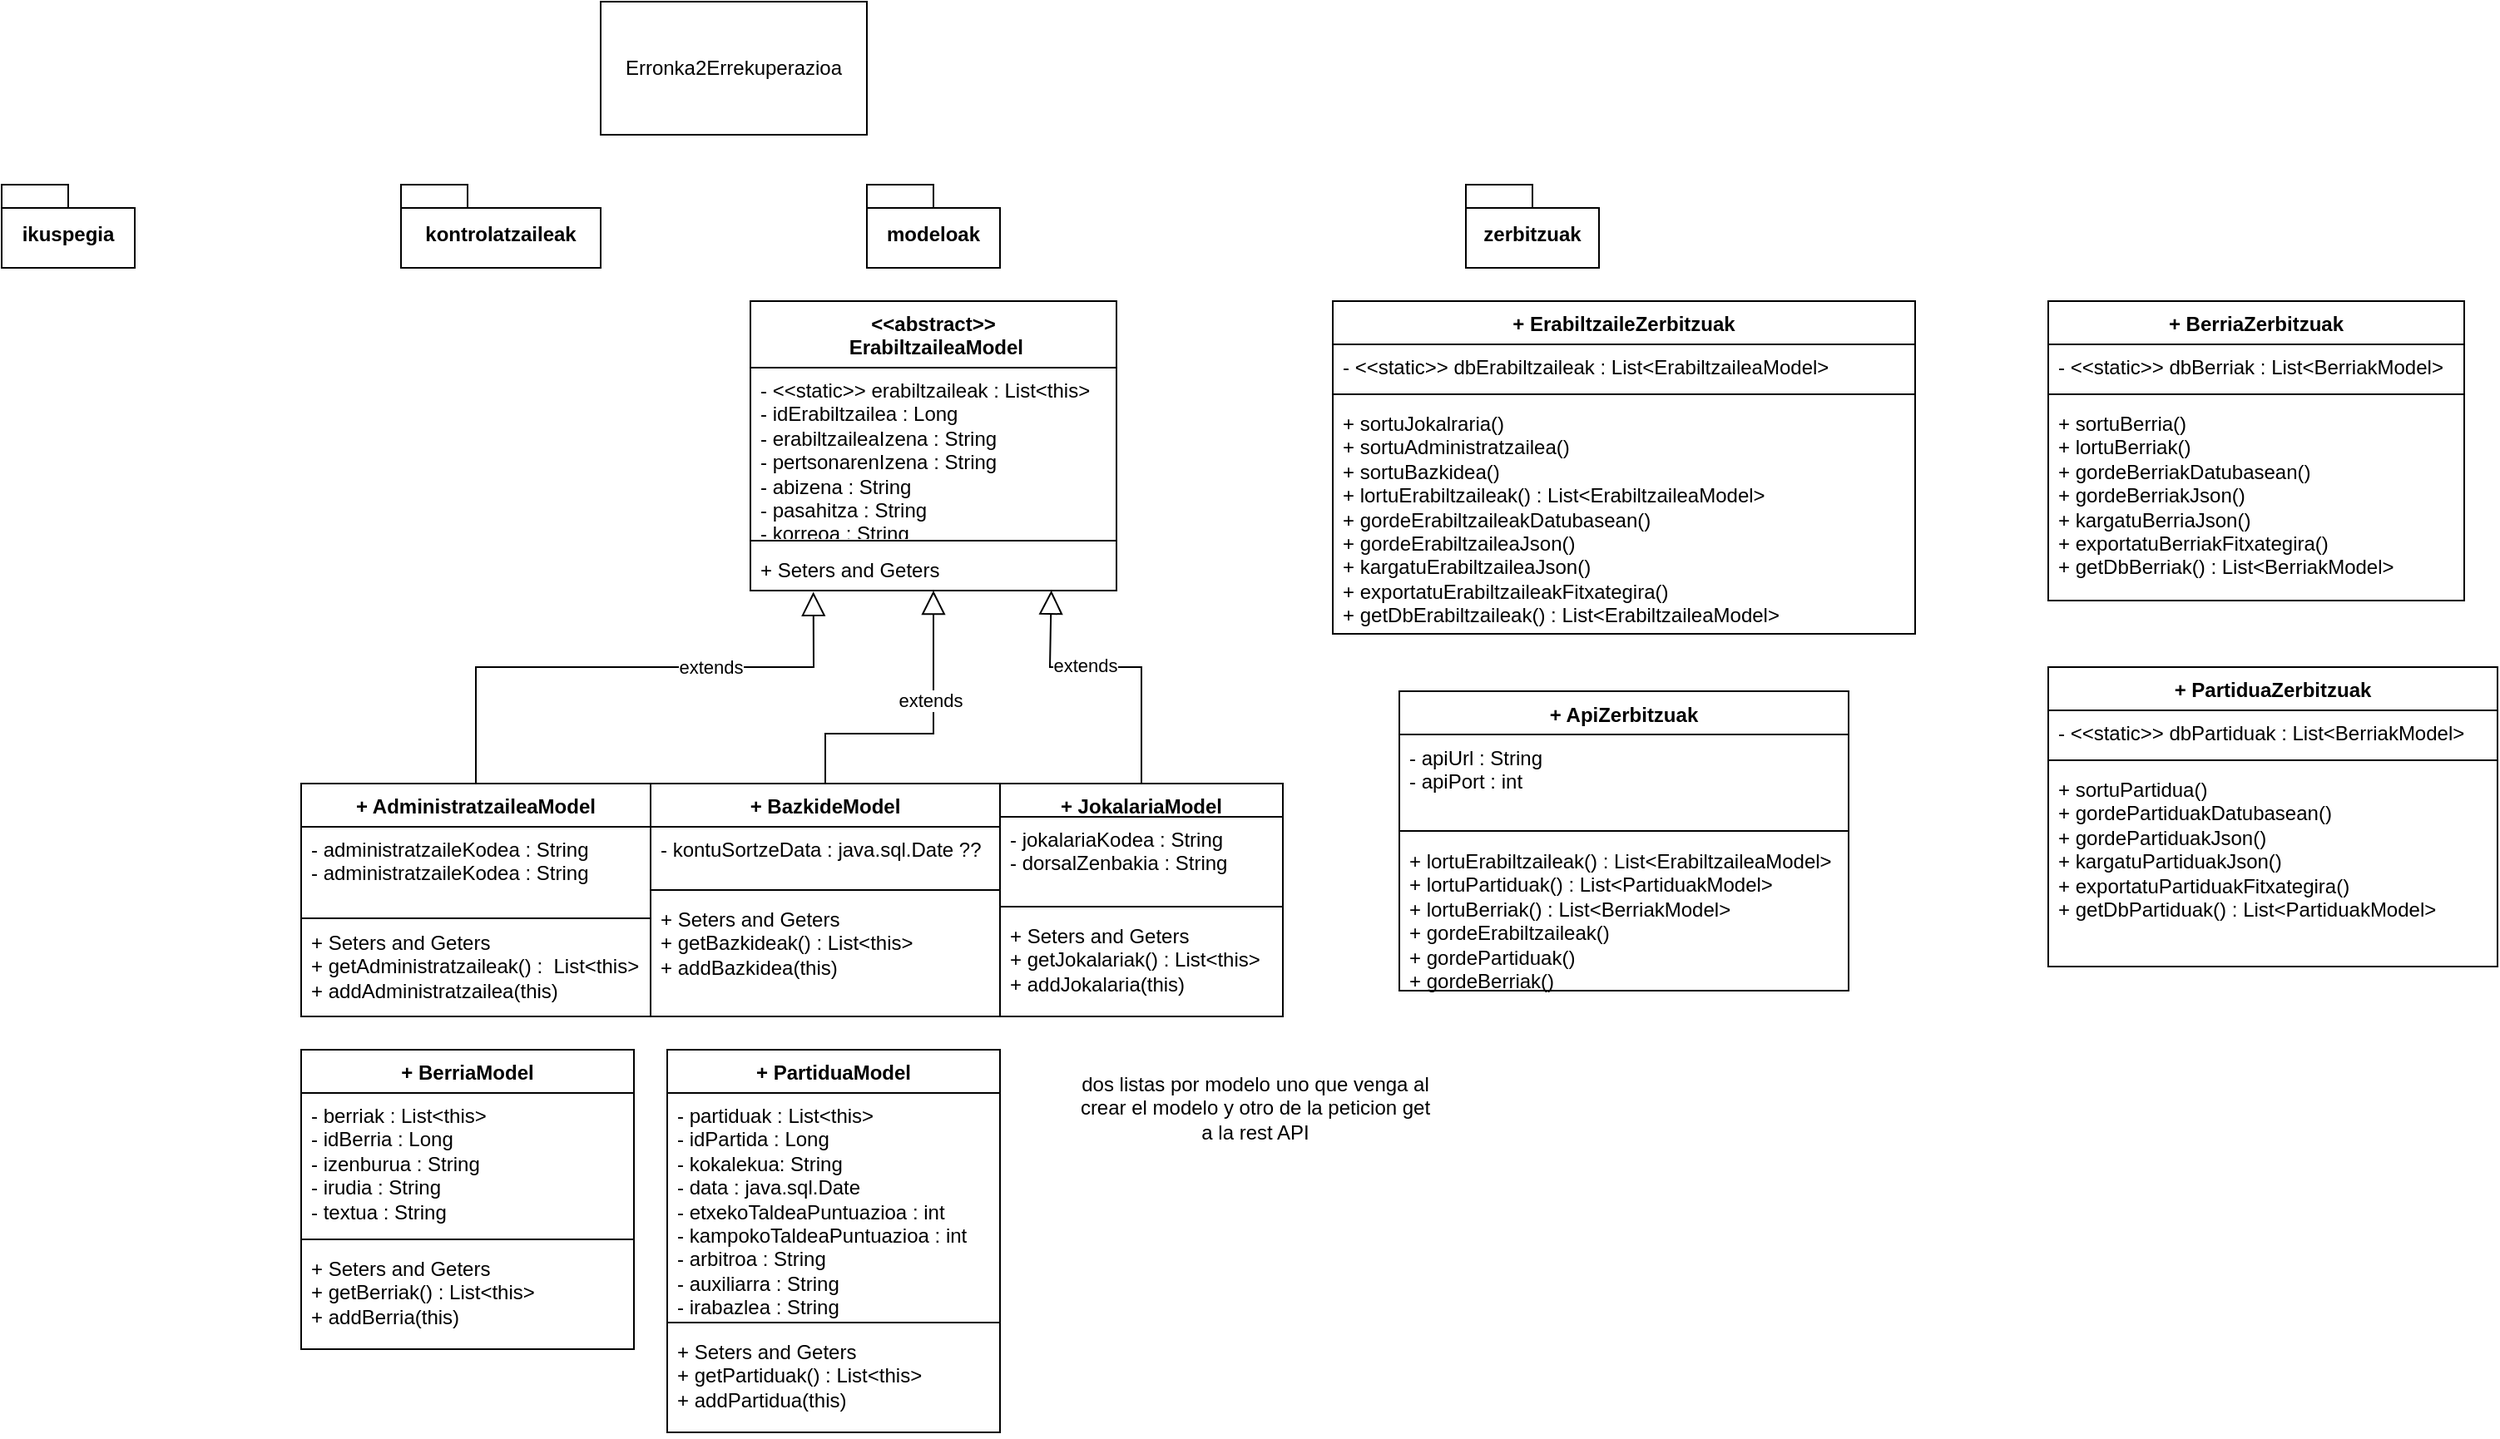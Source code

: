 <mxfile version="24.0.7" type="github">
  <diagram name="Página-1" id="b0td1KGCIOVVUUMVwXor">
    <mxGraphModel dx="1434" dy="746" grid="1" gridSize="10" guides="1" tooltips="1" connect="1" arrows="1" fold="1" page="1" pageScale="1" pageWidth="827" pageHeight="1169" background="#FFFFFF" math="0" shadow="0">
      <root>
        <mxCell id="0" />
        <mxCell id="1" parent="0" />
        <mxCell id="ao7O_Tj5wUaxiQU58cre-1" value="Erronka2Errekuperazioa" style="rounded=0;whiteSpace=wrap;html=1;" parent="1" vertex="1">
          <mxGeometry x="360" y="80" width="160" height="80" as="geometry" />
        </mxCell>
        <mxCell id="ao7O_Tj5wUaxiQU58cre-2" value="ikuspegia" style="shape=folder;fontStyle=1;spacingTop=10;tabWidth=40;tabHeight=14;tabPosition=left;html=1;whiteSpace=wrap;" parent="1" vertex="1">
          <mxGeometry y="190" width="80" height="50" as="geometry" />
        </mxCell>
        <mxCell id="ao7O_Tj5wUaxiQU58cre-3" value="kontrolatzaileak" style="shape=folder;fontStyle=1;spacingTop=10;tabWidth=40;tabHeight=14;tabPosition=left;html=1;whiteSpace=wrap;" parent="1" vertex="1">
          <mxGeometry x="240" y="190" width="120" height="50" as="geometry" />
        </mxCell>
        <mxCell id="ao7O_Tj5wUaxiQU58cre-4" value="modeloak" style="shape=folder;fontStyle=1;spacingTop=10;tabWidth=40;tabHeight=14;tabPosition=left;html=1;whiteSpace=wrap;" parent="1" vertex="1">
          <mxGeometry x="520" y="190" width="80" height="50" as="geometry" />
        </mxCell>
        <mxCell id="ao7O_Tj5wUaxiQU58cre-5" value="zerbitzuak" style="shape=folder;fontStyle=1;spacingTop=10;tabWidth=40;tabHeight=14;tabPosition=left;html=1;whiteSpace=wrap;" parent="1" vertex="1">
          <mxGeometry x="880" y="190" width="80" height="50" as="geometry" />
        </mxCell>
        <mxCell id="ao7O_Tj5wUaxiQU58cre-6" value="&lt;div&gt;&amp;lt;&amp;lt;abstract&amp;gt;&amp;gt;&lt;/div&gt;&amp;nbsp;ErabiltzaileaModel" style="swimlane;fontStyle=1;align=center;verticalAlign=top;childLayout=stackLayout;horizontal=1;startSize=40;horizontalStack=0;resizeParent=1;resizeParentMax=0;resizeLast=0;collapsible=1;marginBottom=0;whiteSpace=wrap;html=1;" parent="1" vertex="1">
          <mxGeometry x="450" y="260" width="220" height="174" as="geometry" />
        </mxCell>
        <mxCell id="ao7O_Tj5wUaxiQU58cre-7" value="&lt;div&gt;- &amp;lt;&amp;lt;static&amp;gt;&amp;gt; erabiltzaileak : List&amp;lt;this&amp;gt;&lt;/div&gt;- idErabiltzailea : Long&lt;div&gt;- erabiltzaileaIzena : String&lt;/div&gt;&lt;div&gt;- pertsonarenIzena : String&lt;/div&gt;&lt;div&gt;- abizena : String&lt;/div&gt;&lt;div&gt;- pasahitza : String&lt;/div&gt;&lt;div&gt;- korreoa : String&lt;/div&gt;" style="text;strokeColor=none;fillColor=none;align=left;verticalAlign=top;spacingLeft=4;spacingRight=4;overflow=hidden;rotatable=0;points=[[0,0.5],[1,0.5]];portConstraint=eastwest;whiteSpace=wrap;html=1;" parent="ao7O_Tj5wUaxiQU58cre-6" vertex="1">
          <mxGeometry y="40" width="220" height="100" as="geometry" />
        </mxCell>
        <mxCell id="ao7O_Tj5wUaxiQU58cre-8" value="" style="line;strokeWidth=1;fillColor=none;align=left;verticalAlign=middle;spacingTop=-1;spacingLeft=3;spacingRight=3;rotatable=0;labelPosition=right;points=[];portConstraint=eastwest;strokeColor=inherit;" parent="ao7O_Tj5wUaxiQU58cre-6" vertex="1">
          <mxGeometry y="140" width="220" height="8" as="geometry" />
        </mxCell>
        <mxCell id="ao7O_Tj5wUaxiQU58cre-9" value="+ Seters and Geters" style="text;strokeColor=none;fillColor=none;align=left;verticalAlign=top;spacingLeft=4;spacingRight=4;overflow=hidden;rotatable=0;points=[[0,0.5],[1,0.5]];portConstraint=eastwest;whiteSpace=wrap;html=1;" parent="ao7O_Tj5wUaxiQU58cre-6" vertex="1">
          <mxGeometry y="148" width="220" height="26" as="geometry" />
        </mxCell>
        <mxCell id="ao7O_Tj5wUaxiQU58cre-10" value="+ JokalariaModel" style="swimlane;fontStyle=1;align=center;verticalAlign=top;childLayout=stackLayout;horizontal=1;startSize=20;horizontalStack=0;resizeParent=1;resizeParentMax=0;resizeLast=0;collapsible=1;marginBottom=0;whiteSpace=wrap;html=1;" parent="1" vertex="1">
          <mxGeometry x="600" y="550" width="170" height="140" as="geometry" />
        </mxCell>
        <mxCell id="LetN_RV759guSiDP1PKQ-1" value="&lt;div&gt;&lt;span style=&quot;background-color: initial;&quot;&gt;- jokalariaKodea : String&lt;/span&gt;&lt;br&gt;&lt;/div&gt;&lt;div&gt;- dorsalZenbakia : String&lt;/div&gt;" style="text;strokeColor=none;fillColor=none;align=left;verticalAlign=top;spacingLeft=4;spacingRight=4;overflow=hidden;rotatable=0;points=[[0,0.5],[1,0.5]];portConstraint=eastwest;whiteSpace=wrap;html=1;" parent="ao7O_Tj5wUaxiQU58cre-10" vertex="1">
          <mxGeometry y="20" width="170" height="50" as="geometry" />
        </mxCell>
        <mxCell id="ao7O_Tj5wUaxiQU58cre-12" value="" style="line;strokeWidth=1;fillColor=none;align=left;verticalAlign=middle;spacingTop=-1;spacingLeft=3;spacingRight=3;rotatable=0;labelPosition=right;points=[];portConstraint=eastwest;strokeColor=inherit;" parent="ao7O_Tj5wUaxiQU58cre-10" vertex="1">
          <mxGeometry y="70" width="170" height="8" as="geometry" />
        </mxCell>
        <mxCell id="ao7O_Tj5wUaxiQU58cre-13" value="+ Seters and Geters&lt;div&gt;+ getJokalariak() : List&amp;lt;this&amp;gt;&lt;/div&gt;&lt;div&gt;+ addJokalaria(this)&lt;/div&gt;" style="text;strokeColor=none;fillColor=none;align=left;verticalAlign=top;spacingLeft=4;spacingRight=4;overflow=hidden;rotatable=0;points=[[0,0.5],[1,0.5]];portConstraint=eastwest;whiteSpace=wrap;html=1;" parent="ao7O_Tj5wUaxiQU58cre-10" vertex="1">
          <mxGeometry y="78" width="170" height="62" as="geometry" />
        </mxCell>
        <mxCell id="LetN_RV759guSiDP1PKQ-2" value="+ BazkideModel" style="swimlane;fontStyle=1;align=center;verticalAlign=top;childLayout=stackLayout;horizontal=1;startSize=26;horizontalStack=0;resizeParent=1;resizeParentMax=0;resizeLast=0;collapsible=1;marginBottom=0;whiteSpace=wrap;html=1;" parent="1" vertex="1">
          <mxGeometry x="390" y="550" width="210" height="140" as="geometry" />
        </mxCell>
        <mxCell id="LetN_RV759guSiDP1PKQ-3" value="&lt;div&gt;&lt;span style=&quot;background-color: initial;&quot;&gt;-&amp;nbsp;kontuSortzeData : java.sql.Date ??&lt;/span&gt;&lt;br&gt;&lt;/div&gt;" style="text;strokeColor=none;fillColor=none;align=left;verticalAlign=top;spacingLeft=4;spacingRight=4;overflow=hidden;rotatable=0;points=[[0,0.5],[1,0.5]];portConstraint=eastwest;whiteSpace=wrap;html=1;" parent="LetN_RV759guSiDP1PKQ-2" vertex="1">
          <mxGeometry y="26" width="210" height="34" as="geometry" />
        </mxCell>
        <mxCell id="LetN_RV759guSiDP1PKQ-4" value="" style="line;strokeWidth=1;fillColor=none;align=left;verticalAlign=middle;spacingTop=-1;spacingLeft=3;spacingRight=3;rotatable=0;labelPosition=right;points=[];portConstraint=eastwest;strokeColor=inherit;" parent="LetN_RV759guSiDP1PKQ-2" vertex="1">
          <mxGeometry y="60" width="210" height="8" as="geometry" />
        </mxCell>
        <mxCell id="LetN_RV759guSiDP1PKQ-5" value="+ Seters and Geters&lt;div&gt;+ getBazkideak() : List&amp;lt;this&amp;gt;&lt;/div&gt;&lt;div&gt;+ addBazkidea(this)&lt;/div&gt;" style="text;strokeColor=none;fillColor=none;align=left;verticalAlign=top;spacingLeft=4;spacingRight=4;overflow=hidden;rotatable=0;points=[[0,0.5],[1,0.5]];portConstraint=eastwest;whiteSpace=wrap;html=1;" parent="LetN_RV759guSiDP1PKQ-2" vertex="1">
          <mxGeometry y="68" width="210" height="72" as="geometry" />
        </mxCell>
        <mxCell id="LetN_RV759guSiDP1PKQ-7" value="+ AdministratzaileaModel" style="swimlane;fontStyle=1;align=center;verticalAlign=top;childLayout=stackLayout;horizontal=1;startSize=26;horizontalStack=0;resizeParent=1;resizeParentMax=0;resizeLast=0;collapsible=1;marginBottom=0;whiteSpace=wrap;html=1;" parent="1" vertex="1">
          <mxGeometry x="180" y="550" width="210" height="140" as="geometry" />
        </mxCell>
        <mxCell id="LetN_RV759guSiDP1PKQ-11" value="&lt;div&gt;&lt;span style=&quot;background-color: initial;&quot;&gt;-&amp;nbsp;administratzaileKodea : String&lt;/span&gt;&lt;br&gt;&lt;/div&gt;&lt;div&gt;-&amp;nbsp;administratzaileKodea : String&lt;br&gt;&lt;/div&gt;" style="text;strokeColor=none;fillColor=none;align=left;verticalAlign=top;spacingLeft=4;spacingRight=4;overflow=hidden;rotatable=0;points=[[0,0.5],[1,0.5]];portConstraint=eastwest;whiteSpace=wrap;html=1;" parent="LetN_RV759guSiDP1PKQ-7" vertex="1">
          <mxGeometry y="26" width="210" height="54" as="geometry" />
        </mxCell>
        <mxCell id="LetN_RV759guSiDP1PKQ-9" value="" style="line;strokeWidth=1;fillColor=none;align=left;verticalAlign=middle;spacingTop=-1;spacingLeft=3;spacingRight=3;rotatable=0;labelPosition=right;points=[];portConstraint=eastwest;strokeColor=inherit;" parent="LetN_RV759guSiDP1PKQ-7" vertex="1">
          <mxGeometry y="80" width="210" height="2" as="geometry" />
        </mxCell>
        <mxCell id="LetN_RV759guSiDP1PKQ-10" value="+ Seters and Geters&lt;div&gt;+ getAdministratzaileak() :&amp;nbsp; List&amp;lt;this&amp;gt;&lt;/div&gt;&lt;div&gt;+ addAdministratzailea(this)&lt;/div&gt;" style="text;strokeColor=none;fillColor=none;align=left;verticalAlign=top;spacingLeft=4;spacingRight=4;overflow=hidden;rotatable=0;points=[[0,0.5],[1,0.5]];portConstraint=eastwest;whiteSpace=wrap;html=1;" parent="LetN_RV759guSiDP1PKQ-7" vertex="1">
          <mxGeometry y="82" width="210" height="58" as="geometry" />
        </mxCell>
        <mxCell id="LetN_RV759guSiDP1PKQ-14" value="" style="endArrow=block;endFill=0;endSize=12;html=1;rounded=0;exitX=0.5;exitY=0;exitDx=0;exitDy=0;entryX=0.822;entryY=0.995;entryDx=0;entryDy=0;entryPerimeter=0;" parent="1" source="ao7O_Tj5wUaxiQU58cre-10" target="ao7O_Tj5wUaxiQU58cre-9" edge="1">
          <mxGeometry width="160" relative="1" as="geometry">
            <mxPoint x="460" y="470" as="sourcePoint" />
            <mxPoint x="620" y="470" as="targetPoint" />
            <Array as="points">
              <mxPoint x="685" y="480" />
              <mxPoint x="630" y="480" />
            </Array>
          </mxGeometry>
        </mxCell>
        <mxCell id="46B2_eWp2keLHhOhj212-5" value="extends" style="edgeLabel;html=1;align=center;verticalAlign=middle;resizable=0;points=[];" parent="LetN_RV759guSiDP1PKQ-14" vertex="1" connectable="0">
          <mxGeometry x="0.223" y="-1" relative="1" as="geometry">
            <mxPoint as="offset" />
          </mxGeometry>
        </mxCell>
        <mxCell id="LetN_RV759guSiDP1PKQ-15" value="" style="endArrow=block;endFill=0;endSize=12;html=1;rounded=0;exitX=0.5;exitY=0;exitDx=0;exitDy=0;" parent="1" source="LetN_RV759guSiDP1PKQ-2" target="ao7O_Tj5wUaxiQU58cre-9" edge="1">
          <mxGeometry width="160" relative="1" as="geometry">
            <mxPoint x="520" y="550" as="sourcePoint" />
            <mxPoint x="452" y="434" as="targetPoint" />
            <Array as="points">
              <mxPoint x="495" y="520" />
              <mxPoint x="560" y="520" />
            </Array>
          </mxGeometry>
        </mxCell>
        <mxCell id="46B2_eWp2keLHhOhj212-6" value="extends" style="edgeLabel;html=1;align=center;verticalAlign=middle;resizable=0;points=[];" parent="LetN_RV759guSiDP1PKQ-15" vertex="1" connectable="0">
          <mxGeometry x="0.277" y="2" relative="1" as="geometry">
            <mxPoint as="offset" />
          </mxGeometry>
        </mxCell>
        <mxCell id="LetN_RV759guSiDP1PKQ-16" value="" style="endArrow=block;endFill=0;endSize=12;html=1;rounded=0;exitX=0.5;exitY=0;exitDx=0;exitDy=0;entryX=0.172;entryY=1.031;entryDx=0;entryDy=0;entryPerimeter=0;" parent="1" source="LetN_RV759guSiDP1PKQ-7" target="ao7O_Tj5wUaxiQU58cre-9" edge="1">
          <mxGeometry width="160" relative="1" as="geometry">
            <mxPoint x="320" y="550" as="sourcePoint" />
            <mxPoint x="365" y="434" as="targetPoint" />
            <Array as="points">
              <mxPoint x="285" y="480" />
              <mxPoint x="488" y="480" />
            </Array>
          </mxGeometry>
        </mxCell>
        <mxCell id="46B2_eWp2keLHhOhj212-7" value="extends" style="edgeLabel;html=1;align=center;verticalAlign=middle;resizable=0;points=[];" parent="LetN_RV759guSiDP1PKQ-16" vertex="1" connectable="0">
          <mxGeometry x="0.323" relative="1" as="geometry">
            <mxPoint as="offset" />
          </mxGeometry>
        </mxCell>
        <mxCell id="LetN_RV759guSiDP1PKQ-21" value="+ BerriaModel" style="swimlane;fontStyle=1;align=center;verticalAlign=top;childLayout=stackLayout;horizontal=1;startSize=26;horizontalStack=0;resizeParent=1;resizeParentMax=0;resizeLast=0;collapsible=1;marginBottom=0;whiteSpace=wrap;html=1;" parent="1" vertex="1">
          <mxGeometry x="180" y="710" width="200" height="180" as="geometry" />
        </mxCell>
        <mxCell id="LetN_RV759guSiDP1PKQ-22" value="&lt;div&gt;- berriak : List&amp;lt;this&amp;gt;&lt;/div&gt;- idBerria : Long&lt;div&gt;- izenburua : String&lt;/div&gt;&lt;div&gt;- irudia : String&lt;/div&gt;&lt;div&gt;- textua : String&lt;/div&gt;" style="text;strokeColor=none;fillColor=none;align=left;verticalAlign=top;spacingLeft=4;spacingRight=4;overflow=hidden;rotatable=0;points=[[0,0.5],[1,0.5]];portConstraint=eastwest;whiteSpace=wrap;html=1;" parent="LetN_RV759guSiDP1PKQ-21" vertex="1">
          <mxGeometry y="26" width="200" height="84" as="geometry" />
        </mxCell>
        <mxCell id="LetN_RV759guSiDP1PKQ-23" value="" style="line;strokeWidth=1;fillColor=none;align=left;verticalAlign=middle;spacingTop=-1;spacingLeft=3;spacingRight=3;rotatable=0;labelPosition=right;points=[];portConstraint=eastwest;strokeColor=inherit;" parent="LetN_RV759guSiDP1PKQ-21" vertex="1">
          <mxGeometry y="110" width="200" height="8" as="geometry" />
        </mxCell>
        <mxCell id="LetN_RV759guSiDP1PKQ-24" value="+ Seters and Geters&lt;div&gt;+ getBerriak() : List&amp;lt;this&amp;gt;&lt;/div&gt;&lt;div&gt;+ addBerria(this)&amp;nbsp;&lt;/div&gt;" style="text;strokeColor=none;fillColor=none;align=left;verticalAlign=top;spacingLeft=4;spacingRight=4;overflow=hidden;rotatable=0;points=[[0,0.5],[1,0.5]];portConstraint=eastwest;whiteSpace=wrap;html=1;" parent="LetN_RV759guSiDP1PKQ-21" vertex="1">
          <mxGeometry y="118" width="200" height="62" as="geometry" />
        </mxCell>
        <mxCell id="LetN_RV759guSiDP1PKQ-25" value="+ PartiduaModel" style="swimlane;fontStyle=1;align=center;verticalAlign=top;childLayout=stackLayout;horizontal=1;startSize=26;horizontalStack=0;resizeParent=1;resizeParentMax=0;resizeLast=0;collapsible=1;marginBottom=0;whiteSpace=wrap;html=1;" parent="1" vertex="1">
          <mxGeometry x="400" y="710" width="200" height="230" as="geometry" />
        </mxCell>
        <mxCell id="LetN_RV759guSiDP1PKQ-26" value="&lt;div&gt;- partiduak : List&amp;lt;this&amp;gt;&lt;/div&gt;- idPartida : Long&lt;div&gt;- kokalekua: String&lt;/div&gt;&lt;div&gt;&lt;span style=&quot;background-color: initial;&quot;&gt;- data : java.sql.Date&lt;/span&gt;&lt;/div&gt;&lt;div&gt;&lt;span style=&quot;background-color: initial;&quot;&gt;-&amp;nbsp;&lt;/span&gt;&lt;span style=&quot;background-color: initial;&quot;&gt;etxekoTaldeaPuntuazioa : int&lt;/span&gt;&lt;br&gt;&lt;/div&gt;&lt;div&gt;&lt;span style=&quot;background-color: initial;&quot;&gt;-&amp;nbsp;&lt;/span&gt;&lt;span style=&quot;background-color: initial;&quot;&gt;kampokoTaldeaPuntuazioa : int&lt;/span&gt;&lt;/div&gt;&lt;div&gt;&lt;span style=&quot;background-color: initial;&quot;&gt;- arbitroa : String&lt;/span&gt;&lt;/div&gt;&lt;div&gt;&lt;span style=&quot;background-color: initial;&quot;&gt;- auxiliarra : String&lt;/span&gt;&lt;/div&gt;&lt;div&gt;&lt;span style=&quot;background-color: initial;&quot;&gt;- irabazlea : String&lt;/span&gt;&lt;/div&gt;&lt;div&gt;&lt;span style=&quot;background-color: initial;&quot;&gt;- aktaFintxategiaLink : String&lt;/span&gt;&lt;/div&gt;" style="text;strokeColor=none;fillColor=none;align=left;verticalAlign=top;spacingLeft=4;spacingRight=4;overflow=hidden;rotatable=0;points=[[0,0.5],[1,0.5]];portConstraint=eastwest;whiteSpace=wrap;html=1;" parent="LetN_RV759guSiDP1PKQ-25" vertex="1">
          <mxGeometry y="26" width="200" height="134" as="geometry" />
        </mxCell>
        <mxCell id="LetN_RV759guSiDP1PKQ-27" value="" style="line;strokeWidth=1;fillColor=none;align=left;verticalAlign=middle;spacingTop=-1;spacingLeft=3;spacingRight=3;rotatable=0;labelPosition=right;points=[];portConstraint=eastwest;strokeColor=inherit;" parent="LetN_RV759guSiDP1PKQ-25" vertex="1">
          <mxGeometry y="160" width="200" height="8" as="geometry" />
        </mxCell>
        <mxCell id="LetN_RV759guSiDP1PKQ-28" value="+ Seters and Geters&lt;div&gt;+ getPartiduak() : List&amp;lt;this&amp;gt;&lt;/div&gt;&lt;div&gt;+ addPartidua(this)&amp;nbsp;&lt;/div&gt;" style="text;strokeColor=none;fillColor=none;align=left;verticalAlign=top;spacingLeft=4;spacingRight=4;overflow=hidden;rotatable=0;points=[[0,0.5],[1,0.5]];portConstraint=eastwest;whiteSpace=wrap;html=1;" parent="LetN_RV759guSiDP1PKQ-25" vertex="1">
          <mxGeometry y="168" width="200" height="62" as="geometry" />
        </mxCell>
        <mxCell id="LetN_RV759guSiDP1PKQ-30" style="edgeStyle=orthogonalEdgeStyle;rounded=0;orthogonalLoop=1;jettySize=auto;html=1;entryX=1;entryY=1.1;entryDx=0;entryDy=0;entryPerimeter=0;" parent="1" edge="1">
          <mxGeometry relative="1" as="geometry">
            <mxPoint x="750" y="310" as="sourcePoint" />
            <mxPoint x="750" y="310" as="targetPoint" />
          </mxGeometry>
        </mxCell>
        <mxCell id="LetN_RV759guSiDP1PKQ-31" value="+ ErabiltzaileZerbitzuak" style="swimlane;fontStyle=1;align=center;verticalAlign=top;childLayout=stackLayout;horizontal=1;startSize=26;horizontalStack=0;resizeParent=1;resizeParentMax=0;resizeLast=0;collapsible=1;marginBottom=0;whiteSpace=wrap;html=1;" parent="1" vertex="1">
          <mxGeometry x="800" y="260" width="350" height="200" as="geometry" />
        </mxCell>
        <mxCell id="LetN_RV759guSiDP1PKQ-32" value="- &amp;lt;&amp;lt;static&amp;gt;&amp;gt;&amp;nbsp;dbErabiltzaileak : List&amp;lt;ErabiltzaileaModel&amp;gt;" style="text;strokeColor=none;fillColor=none;align=left;verticalAlign=top;spacingLeft=4;spacingRight=4;overflow=hidden;rotatable=0;points=[[0,0.5],[1,0.5]];portConstraint=eastwest;whiteSpace=wrap;html=1;" parent="LetN_RV759guSiDP1PKQ-31" vertex="1">
          <mxGeometry y="26" width="350" height="26" as="geometry" />
        </mxCell>
        <mxCell id="LetN_RV759guSiDP1PKQ-33" value="" style="line;strokeWidth=1;fillColor=none;align=left;verticalAlign=middle;spacingTop=-1;spacingLeft=3;spacingRight=3;rotatable=0;labelPosition=right;points=[];portConstraint=eastwest;strokeColor=inherit;" parent="LetN_RV759guSiDP1PKQ-31" vertex="1">
          <mxGeometry y="52" width="350" height="8" as="geometry" />
        </mxCell>
        <mxCell id="LetN_RV759guSiDP1PKQ-34" value="+ sortuJokalraria()&lt;div&gt;+ sortuAdministratzailea()&lt;/div&gt;&lt;div&gt;+ sortuBazkidea()&lt;/div&gt;&lt;div&gt;+ lortuErabiltzaileak() : List&amp;lt;ErabiltzaileaModel&amp;gt;&lt;/div&gt;&lt;div&gt;+ gordeErabiltzaileakDatubasean()&lt;/div&gt;&lt;div&gt;+ gordeErabiltzaileaJson()&lt;/div&gt;&lt;div&gt;+ kargatuErabiltzaileaJson()&lt;/div&gt;&lt;div&gt;+ exportatuErabiltzaileakFitxategira()&lt;/div&gt;&lt;div&gt;+ getDbErabiltzaileak() :&amp;nbsp;&lt;span style=&quot;background-color: initial;&quot;&gt;List&amp;lt;ErabiltzaileaModel&amp;gt;&lt;/span&gt;&lt;/div&gt;" style="text;strokeColor=none;fillColor=none;align=left;verticalAlign=top;spacingLeft=4;spacingRight=4;overflow=hidden;rotatable=0;points=[[0,0.5],[1,0.5]];portConstraint=eastwest;whiteSpace=wrap;html=1;" parent="LetN_RV759guSiDP1PKQ-31" vertex="1">
          <mxGeometry y="60" width="350" height="140" as="geometry" />
        </mxCell>
        <mxCell id="LetN_RV759guSiDP1PKQ-36" value="dos listas por modelo uno que venga al crear el modelo y otro de la peticion get a la rest API" style="text;html=1;align=center;verticalAlign=middle;whiteSpace=wrap;rounded=0;" parent="1" vertex="1">
          <mxGeometry x="647" y="700" width="213" height="90" as="geometry" />
        </mxCell>
        <mxCell id="46B2_eWp2keLHhOhj212-1" value="+ ApiZerbitzuak" style="swimlane;fontStyle=1;align=center;verticalAlign=top;childLayout=stackLayout;horizontal=1;startSize=26;horizontalStack=0;resizeParent=1;resizeParentMax=0;resizeLast=0;collapsible=1;marginBottom=0;whiteSpace=wrap;html=1;" parent="1" vertex="1">
          <mxGeometry x="840" y="494.5" width="270" height="180" as="geometry" />
        </mxCell>
        <mxCell id="46B2_eWp2keLHhOhj212-2" value="- apiUrl : String&lt;div&gt;- apiPort : int&lt;/div&gt;&lt;div&gt;&lt;br&gt;&lt;/div&gt;" style="text;strokeColor=none;fillColor=none;align=left;verticalAlign=top;spacingLeft=4;spacingRight=4;overflow=hidden;rotatable=0;points=[[0,0.5],[1,0.5]];portConstraint=eastwest;whiteSpace=wrap;html=1;" parent="46B2_eWp2keLHhOhj212-1" vertex="1">
          <mxGeometry y="26" width="270" height="54" as="geometry" />
        </mxCell>
        <mxCell id="46B2_eWp2keLHhOhj212-3" value="" style="line;strokeWidth=1;fillColor=none;align=left;verticalAlign=middle;spacingTop=-1;spacingLeft=3;spacingRight=3;rotatable=0;labelPosition=right;points=[];portConstraint=eastwest;strokeColor=inherit;" parent="46B2_eWp2keLHhOhj212-1" vertex="1">
          <mxGeometry y="80" width="270" height="8" as="geometry" />
        </mxCell>
        <mxCell id="46B2_eWp2keLHhOhj212-4" value="+ lortuErabiltzaileak() : List&amp;lt;ErabiltzaileaModel&amp;gt;&lt;div&gt;+ lortuPartiduak() : List&amp;lt;PartiduakModel&amp;gt;&lt;/div&gt;&lt;div&gt;+ lortuBerriak() : List&amp;lt;BerriakModel&amp;gt;&lt;/div&gt;&lt;div&gt;+ gordeErabiltzaileak()&lt;/div&gt;&lt;div&gt;+ gordePartiduak()&lt;/div&gt;&lt;div&gt;+ gordeBerriak()&lt;/div&gt;" style="text;strokeColor=none;fillColor=none;align=left;verticalAlign=top;spacingLeft=4;spacingRight=4;overflow=hidden;rotatable=0;points=[[0,0.5],[1,0.5]];portConstraint=eastwest;whiteSpace=wrap;html=1;" parent="46B2_eWp2keLHhOhj212-1" vertex="1">
          <mxGeometry y="88" width="270" height="92" as="geometry" />
        </mxCell>
        <mxCell id="S7-Wh2ERagbkm9E_UeQp-1" value="+ BerriaZerbitzuak" style="swimlane;fontStyle=1;align=center;verticalAlign=top;childLayout=stackLayout;horizontal=1;startSize=26;horizontalStack=0;resizeParent=1;resizeParentMax=0;resizeLast=0;collapsible=1;marginBottom=0;whiteSpace=wrap;html=1;" parent="1" vertex="1">
          <mxGeometry x="1230" y="260" width="250" height="180" as="geometry" />
        </mxCell>
        <mxCell id="S7-Wh2ERagbkm9E_UeQp-2" value="- &amp;lt;&amp;lt;static&amp;gt;&amp;gt; dbBerriak : List&amp;lt;BerriakModel&amp;gt;" style="text;strokeColor=none;fillColor=none;align=left;verticalAlign=top;spacingLeft=4;spacingRight=4;overflow=hidden;rotatable=0;points=[[0,0.5],[1,0.5]];portConstraint=eastwest;whiteSpace=wrap;html=1;" parent="S7-Wh2ERagbkm9E_UeQp-1" vertex="1">
          <mxGeometry y="26" width="250" height="26" as="geometry" />
        </mxCell>
        <mxCell id="S7-Wh2ERagbkm9E_UeQp-3" value="" style="line;strokeWidth=1;fillColor=none;align=left;verticalAlign=middle;spacingTop=-1;spacingLeft=3;spacingRight=3;rotatable=0;labelPosition=right;points=[];portConstraint=eastwest;strokeColor=inherit;" parent="S7-Wh2ERagbkm9E_UeQp-1" vertex="1">
          <mxGeometry y="52" width="250" height="8" as="geometry" />
        </mxCell>
        <mxCell id="S7-Wh2ERagbkm9E_UeQp-4" value="+ sortuBerria()&lt;div&gt;+ lortuBerriak()&lt;/div&gt;&lt;div&gt;+ gordeBerriakDatubasean()&lt;/div&gt;&lt;div&gt;+ gordeBerriakJson()&lt;/div&gt;&lt;div&gt;+ kargatuBerriaJson()&lt;/div&gt;&lt;div&gt;+ exportatuBerriakFitxategira()&lt;/div&gt;&lt;div&gt;+ getDbBerriak() :&amp;nbsp;&lt;span style=&quot;background-color: initial;&quot;&gt;List&amp;lt;BerriakModel&amp;gt;&lt;/span&gt;&lt;/div&gt;" style="text;strokeColor=none;fillColor=none;align=left;verticalAlign=top;spacingLeft=4;spacingRight=4;overflow=hidden;rotatable=0;points=[[0,0.5],[1,0.5]];portConstraint=eastwest;whiteSpace=wrap;html=1;" parent="S7-Wh2ERagbkm9E_UeQp-1" vertex="1">
          <mxGeometry y="60" width="250" height="120" as="geometry" />
        </mxCell>
        <mxCell id="cyw-tYrNpewF3PEwWVLx-1" value="+ PartiduaZerbitzuak" style="swimlane;fontStyle=1;align=center;verticalAlign=top;childLayout=stackLayout;horizontal=1;startSize=26;horizontalStack=0;resizeParent=1;resizeParentMax=0;resizeLast=0;collapsible=1;marginBottom=0;whiteSpace=wrap;html=1;" vertex="1" parent="1">
          <mxGeometry x="1230" y="480" width="270" height="180" as="geometry" />
        </mxCell>
        <mxCell id="cyw-tYrNpewF3PEwWVLx-2" value="- &amp;lt;&amp;lt;static&amp;gt;&amp;gt; dbPartiduak : List&amp;lt;BerriakModel&amp;gt;" style="text;strokeColor=none;fillColor=none;align=left;verticalAlign=top;spacingLeft=4;spacingRight=4;overflow=hidden;rotatable=0;points=[[0,0.5],[1,0.5]];portConstraint=eastwest;whiteSpace=wrap;html=1;" vertex="1" parent="cyw-tYrNpewF3PEwWVLx-1">
          <mxGeometry y="26" width="270" height="26" as="geometry" />
        </mxCell>
        <mxCell id="cyw-tYrNpewF3PEwWVLx-3" value="" style="line;strokeWidth=1;fillColor=none;align=left;verticalAlign=middle;spacingTop=-1;spacingLeft=3;spacingRight=3;rotatable=0;labelPosition=right;points=[];portConstraint=eastwest;strokeColor=inherit;" vertex="1" parent="cyw-tYrNpewF3PEwWVLx-1">
          <mxGeometry y="52" width="270" height="8" as="geometry" />
        </mxCell>
        <mxCell id="cyw-tYrNpewF3PEwWVLx-4" value="+ sortuPartidua()&lt;div&gt;&lt;span style=&quot;background-color: initial;&quot;&gt;+ gordePartiduakDatubasean()&lt;/span&gt;&lt;br&gt;&lt;/div&gt;&lt;div&gt;+ gordePartiduakJson()&lt;/div&gt;&lt;div&gt;+ kargatuPartiduakJson()&lt;/div&gt;&lt;div&gt;+ exportatuPartiduakFitxategira()&lt;/div&gt;&lt;div&gt;+ getDbPartiduak() :&amp;nbsp;&lt;span style=&quot;background-color: initial;&quot;&gt;List&amp;lt;PartiduakModel&amp;gt;&lt;/span&gt;&lt;/div&gt;" style="text;strokeColor=none;fillColor=none;align=left;verticalAlign=top;spacingLeft=4;spacingRight=4;overflow=hidden;rotatable=0;points=[[0,0.5],[1,0.5]];portConstraint=eastwest;whiteSpace=wrap;html=1;" vertex="1" parent="cyw-tYrNpewF3PEwWVLx-1">
          <mxGeometry y="60" width="270" height="120" as="geometry" />
        </mxCell>
      </root>
    </mxGraphModel>
  </diagram>
</mxfile>
